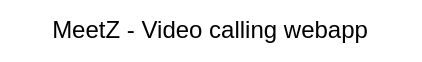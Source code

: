 <mxfile version="22.0.8" type="github">
  <diagram name="Page-1" id="ySIfRtQHj019RpRymMDC">
    <mxGraphModel dx="903" dy="458" grid="1" gridSize="10" guides="1" tooltips="1" connect="1" arrows="1" fold="1" page="1" pageScale="1" pageWidth="850" pageHeight="1100" math="0" shadow="0">
      <root>
        <mxCell id="0" />
        <mxCell id="1" parent="0" />
        <mxCell id="22pl4fWAiU0ot7J6F1M5-1" value="MeetZ - Video calling webapp" style="text;strokeColor=none;align=center;fillColor=none;html=1;verticalAlign=middle;whiteSpace=wrap;rounded=0;" vertex="1" parent="1">
          <mxGeometry x="300" y="10" width="210" height="30" as="geometry" />
        </mxCell>
      </root>
    </mxGraphModel>
  </diagram>
</mxfile>
